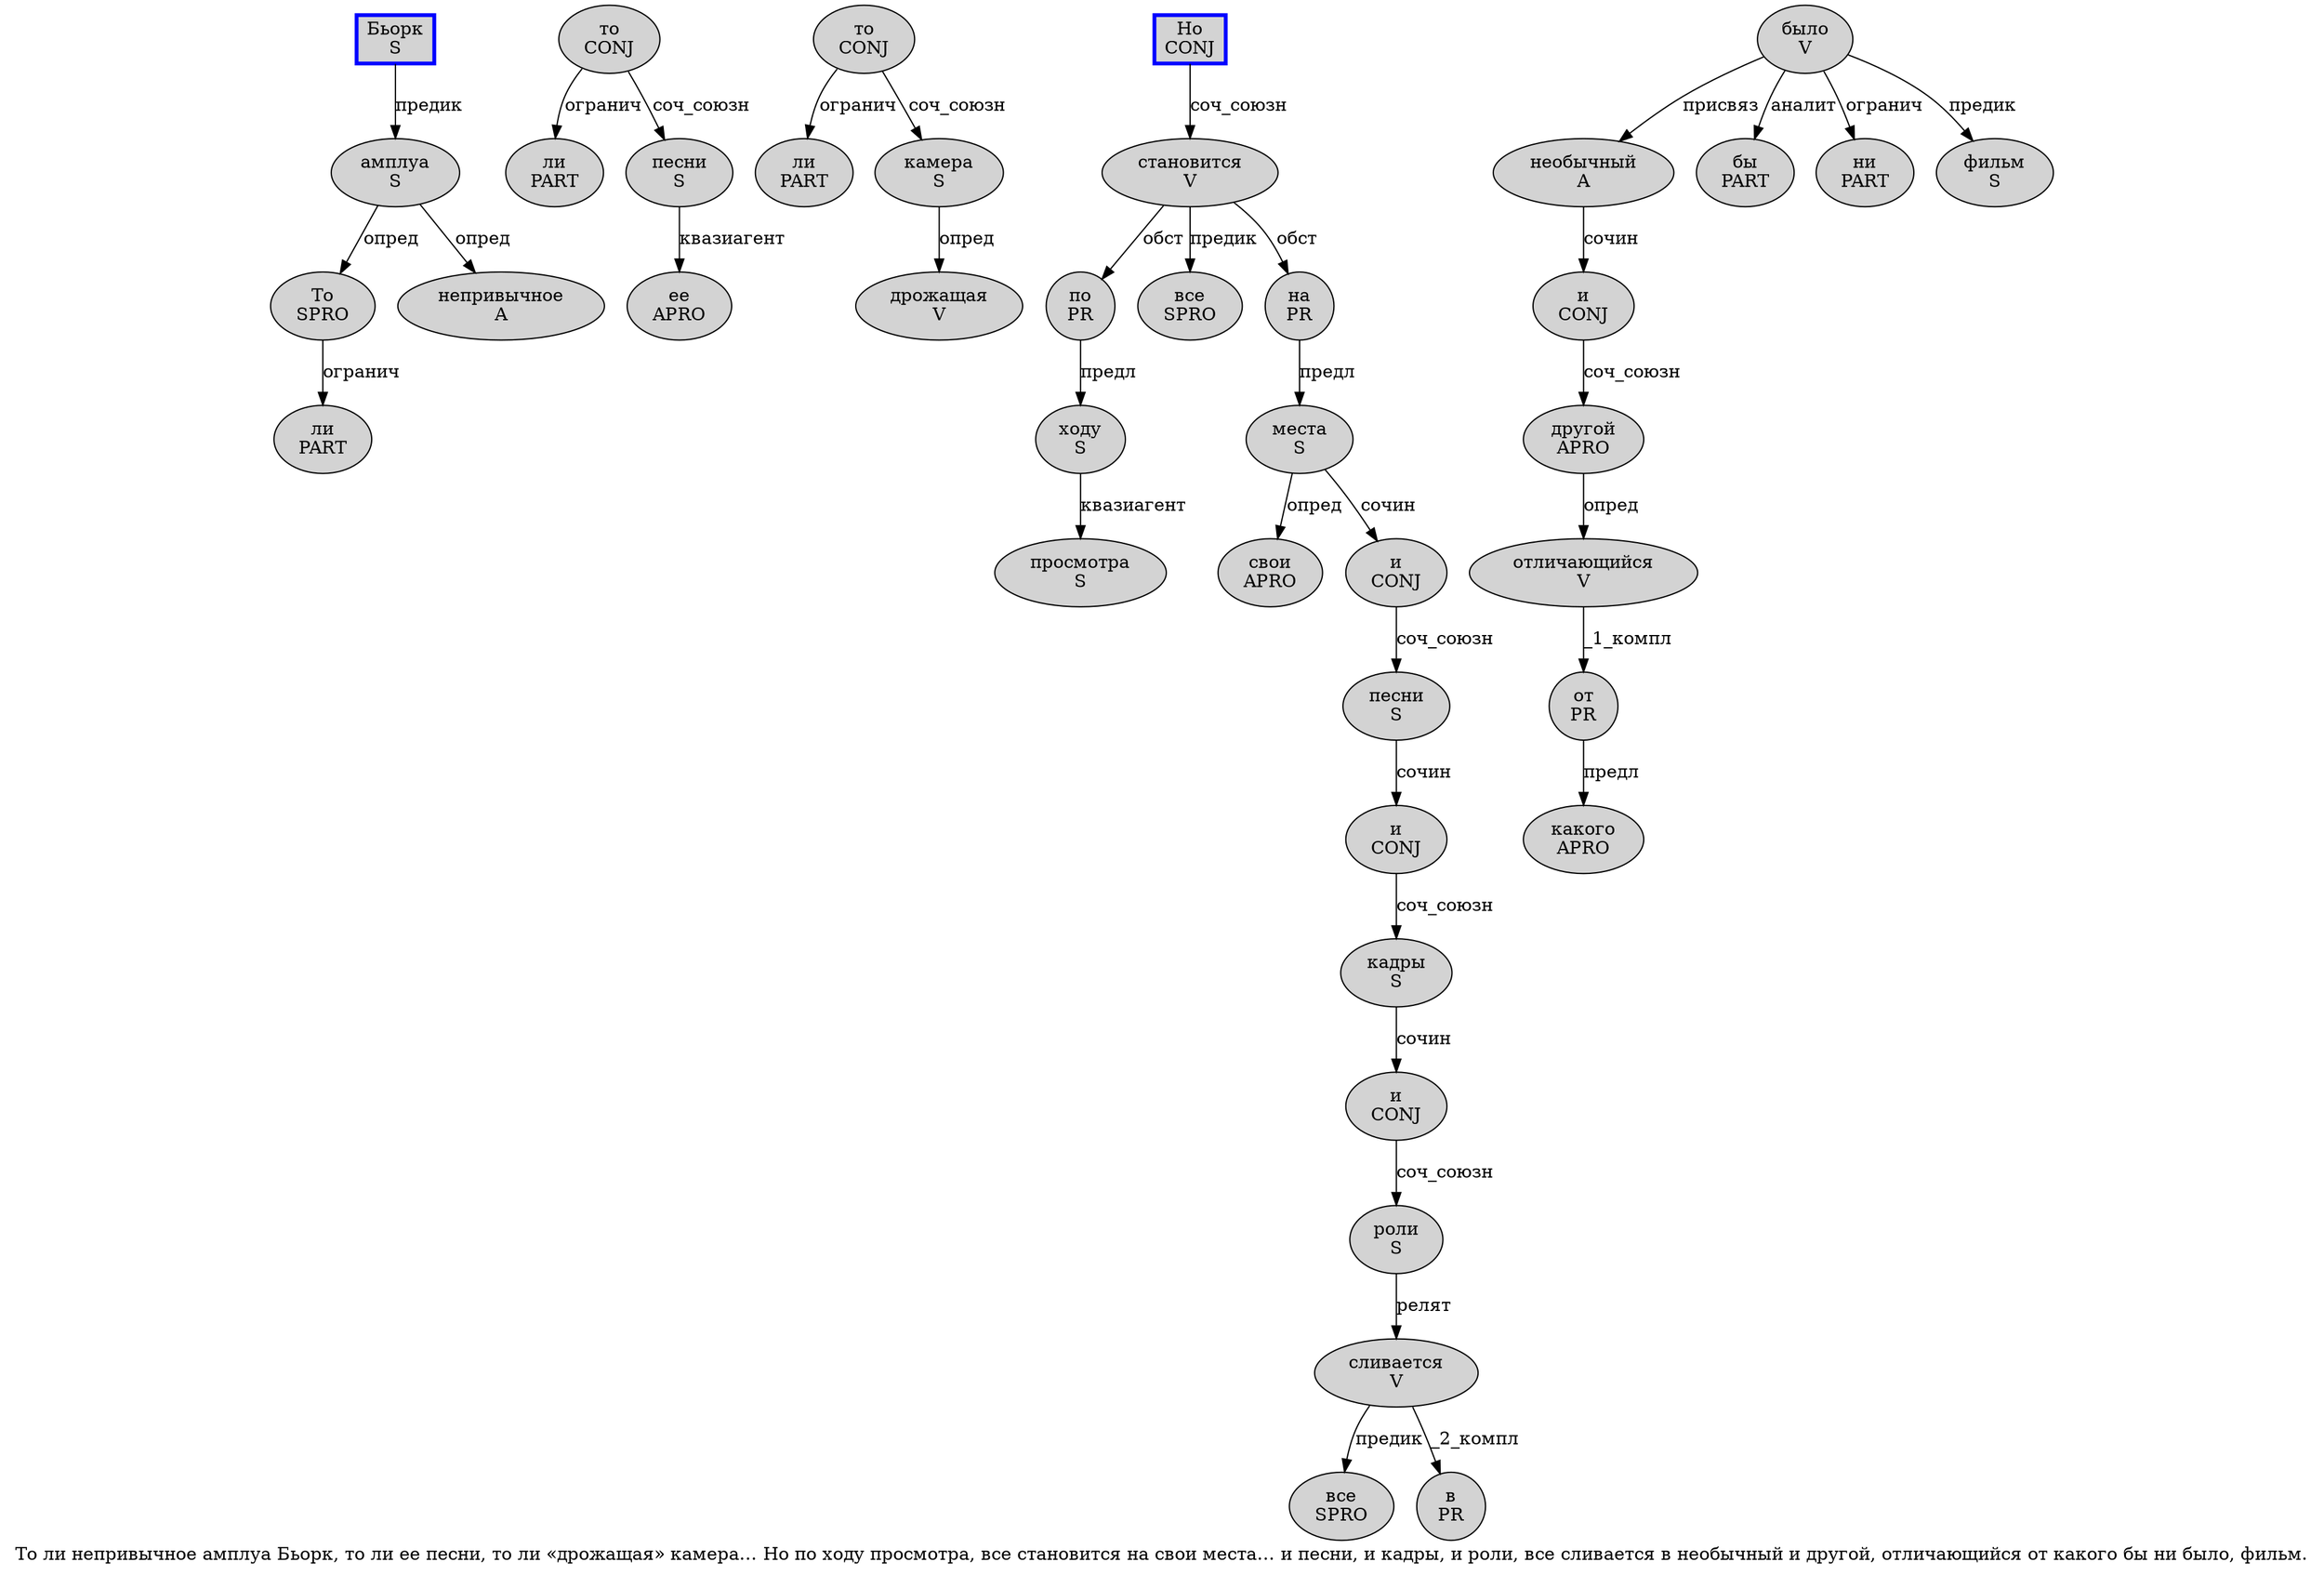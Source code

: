 digraph SENTENCE_1775 {
	graph [label="То ли непривычное амплуа Бьорк, то ли ее песни, то ли «дрожащая» камера… Но по ходу просмотра, все становится на свои места… и песни, и кадры, и роли, все сливается в необычный и другой, отличающийся от какого бы ни было, фильм."]
	node [style=filled]
		0 [label="То
SPRO" color="" fillcolor=lightgray penwidth=1 shape=ellipse]
		1 [label="ли
PART" color="" fillcolor=lightgray penwidth=1 shape=ellipse]
		2 [label="непривычное
A" color="" fillcolor=lightgray penwidth=1 shape=ellipse]
		3 [label="амплуа
S" color="" fillcolor=lightgray penwidth=1 shape=ellipse]
		4 [label="Бьорк
S" color=blue fillcolor=lightgray penwidth=3 shape=box]
		6 [label="то
CONJ" color="" fillcolor=lightgray penwidth=1 shape=ellipse]
		7 [label="ли
PART" color="" fillcolor=lightgray penwidth=1 shape=ellipse]
		8 [label="ее
APRO" color="" fillcolor=lightgray penwidth=1 shape=ellipse]
		9 [label="песни
S" color="" fillcolor=lightgray penwidth=1 shape=ellipse]
		11 [label="то
CONJ" color="" fillcolor=lightgray penwidth=1 shape=ellipse]
		12 [label="ли
PART" color="" fillcolor=lightgray penwidth=1 shape=ellipse]
		14 [label="дрожащая
V" color="" fillcolor=lightgray penwidth=1 shape=ellipse]
		16 [label="камера
S" color="" fillcolor=lightgray penwidth=1 shape=ellipse]
		18 [label="Но
CONJ" color=blue fillcolor=lightgray penwidth=3 shape=box]
		19 [label="по
PR" color="" fillcolor=lightgray penwidth=1 shape=ellipse]
		20 [label="ходу
S" color="" fillcolor=lightgray penwidth=1 shape=ellipse]
		21 [label="просмотра
S" color="" fillcolor=lightgray penwidth=1 shape=ellipse]
		23 [label="все
SPRO" color="" fillcolor=lightgray penwidth=1 shape=ellipse]
		24 [label="становится
V" color="" fillcolor=lightgray penwidth=1 shape=ellipse]
		25 [label="на
PR" color="" fillcolor=lightgray penwidth=1 shape=ellipse]
		26 [label="свои
APRO" color="" fillcolor=lightgray penwidth=1 shape=ellipse]
		27 [label="места
S" color="" fillcolor=lightgray penwidth=1 shape=ellipse]
		29 [label="и
CONJ" color="" fillcolor=lightgray penwidth=1 shape=ellipse]
		30 [label="песни
S" color="" fillcolor=lightgray penwidth=1 shape=ellipse]
		32 [label="и
CONJ" color="" fillcolor=lightgray penwidth=1 shape=ellipse]
		33 [label="кадры
S" color="" fillcolor=lightgray penwidth=1 shape=ellipse]
		35 [label="и
CONJ" color="" fillcolor=lightgray penwidth=1 shape=ellipse]
		36 [label="роли
S" color="" fillcolor=lightgray penwidth=1 shape=ellipse]
		38 [label="все
SPRO" color="" fillcolor=lightgray penwidth=1 shape=ellipse]
		39 [label="сливается
V" color="" fillcolor=lightgray penwidth=1 shape=ellipse]
		40 [label="в
PR" color="" fillcolor=lightgray penwidth=1 shape=ellipse]
		41 [label="необычный
A" color="" fillcolor=lightgray penwidth=1 shape=ellipse]
		42 [label="и
CONJ" color="" fillcolor=lightgray penwidth=1 shape=ellipse]
		43 [label="другой
APRO" color="" fillcolor=lightgray penwidth=1 shape=ellipse]
		45 [label="отличающийся
V" color="" fillcolor=lightgray penwidth=1 shape=ellipse]
		46 [label="от
PR" color="" fillcolor=lightgray penwidth=1 shape=ellipse]
		47 [label="какого
APRO" color="" fillcolor=lightgray penwidth=1 shape=ellipse]
		48 [label="бы
PART" color="" fillcolor=lightgray penwidth=1 shape=ellipse]
		49 [label="ни
PART" color="" fillcolor=lightgray penwidth=1 shape=ellipse]
		50 [label="было
V" color="" fillcolor=lightgray penwidth=1 shape=ellipse]
		52 [label="фильм
S" color="" fillcolor=lightgray penwidth=1 shape=ellipse]
			27 -> 26 [label="опред"]
			27 -> 29 [label="сочин"]
			30 -> 32 [label="сочин"]
			9 -> 8 [label="квазиагент"]
			43 -> 45 [label="опред"]
			29 -> 30 [label="соч_союзн"]
			32 -> 33 [label="соч_союзн"]
			24 -> 19 [label="обст"]
			24 -> 23 [label="предик"]
			24 -> 25 [label="обст"]
			39 -> 38 [label="предик"]
			39 -> 40 [label="_2_компл"]
			6 -> 7 [label="огранич"]
			6 -> 9 [label="соч_союзн"]
			25 -> 27 [label="предл"]
			4 -> 3 [label="предик"]
			3 -> 0 [label="опред"]
			3 -> 2 [label="опред"]
			19 -> 20 [label="предл"]
			0 -> 1 [label="огранич"]
			18 -> 24 [label="соч_союзн"]
			11 -> 12 [label="огранич"]
			11 -> 16 [label="соч_союзн"]
			35 -> 36 [label="соч_союзн"]
			33 -> 35 [label="сочин"]
			50 -> 41 [label="присвяз"]
			50 -> 48 [label="аналит"]
			50 -> 49 [label="огранич"]
			50 -> 52 [label="предик"]
			36 -> 39 [label="релят"]
			16 -> 14 [label="опред"]
			46 -> 47 [label="предл"]
			20 -> 21 [label="квазиагент"]
			41 -> 42 [label="сочин"]
			42 -> 43 [label="соч_союзн"]
			45 -> 46 [label="_1_компл"]
}